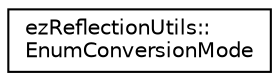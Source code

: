 digraph "Graphical Class Hierarchy"
{
 // LATEX_PDF_SIZE
  edge [fontname="Helvetica",fontsize="10",labelfontname="Helvetica",labelfontsize="10"];
  node [fontname="Helvetica",fontsize="10",shape=record];
  rankdir="LR";
  Node0 [label="ezReflectionUtils::\lEnumConversionMode",height=0.2,width=0.4,color="black", fillcolor="white", style="filled",URL="$d1/dc8/structez_reflection_utils_1_1_enum_conversion_mode.htm",tooltip=" "];
}
